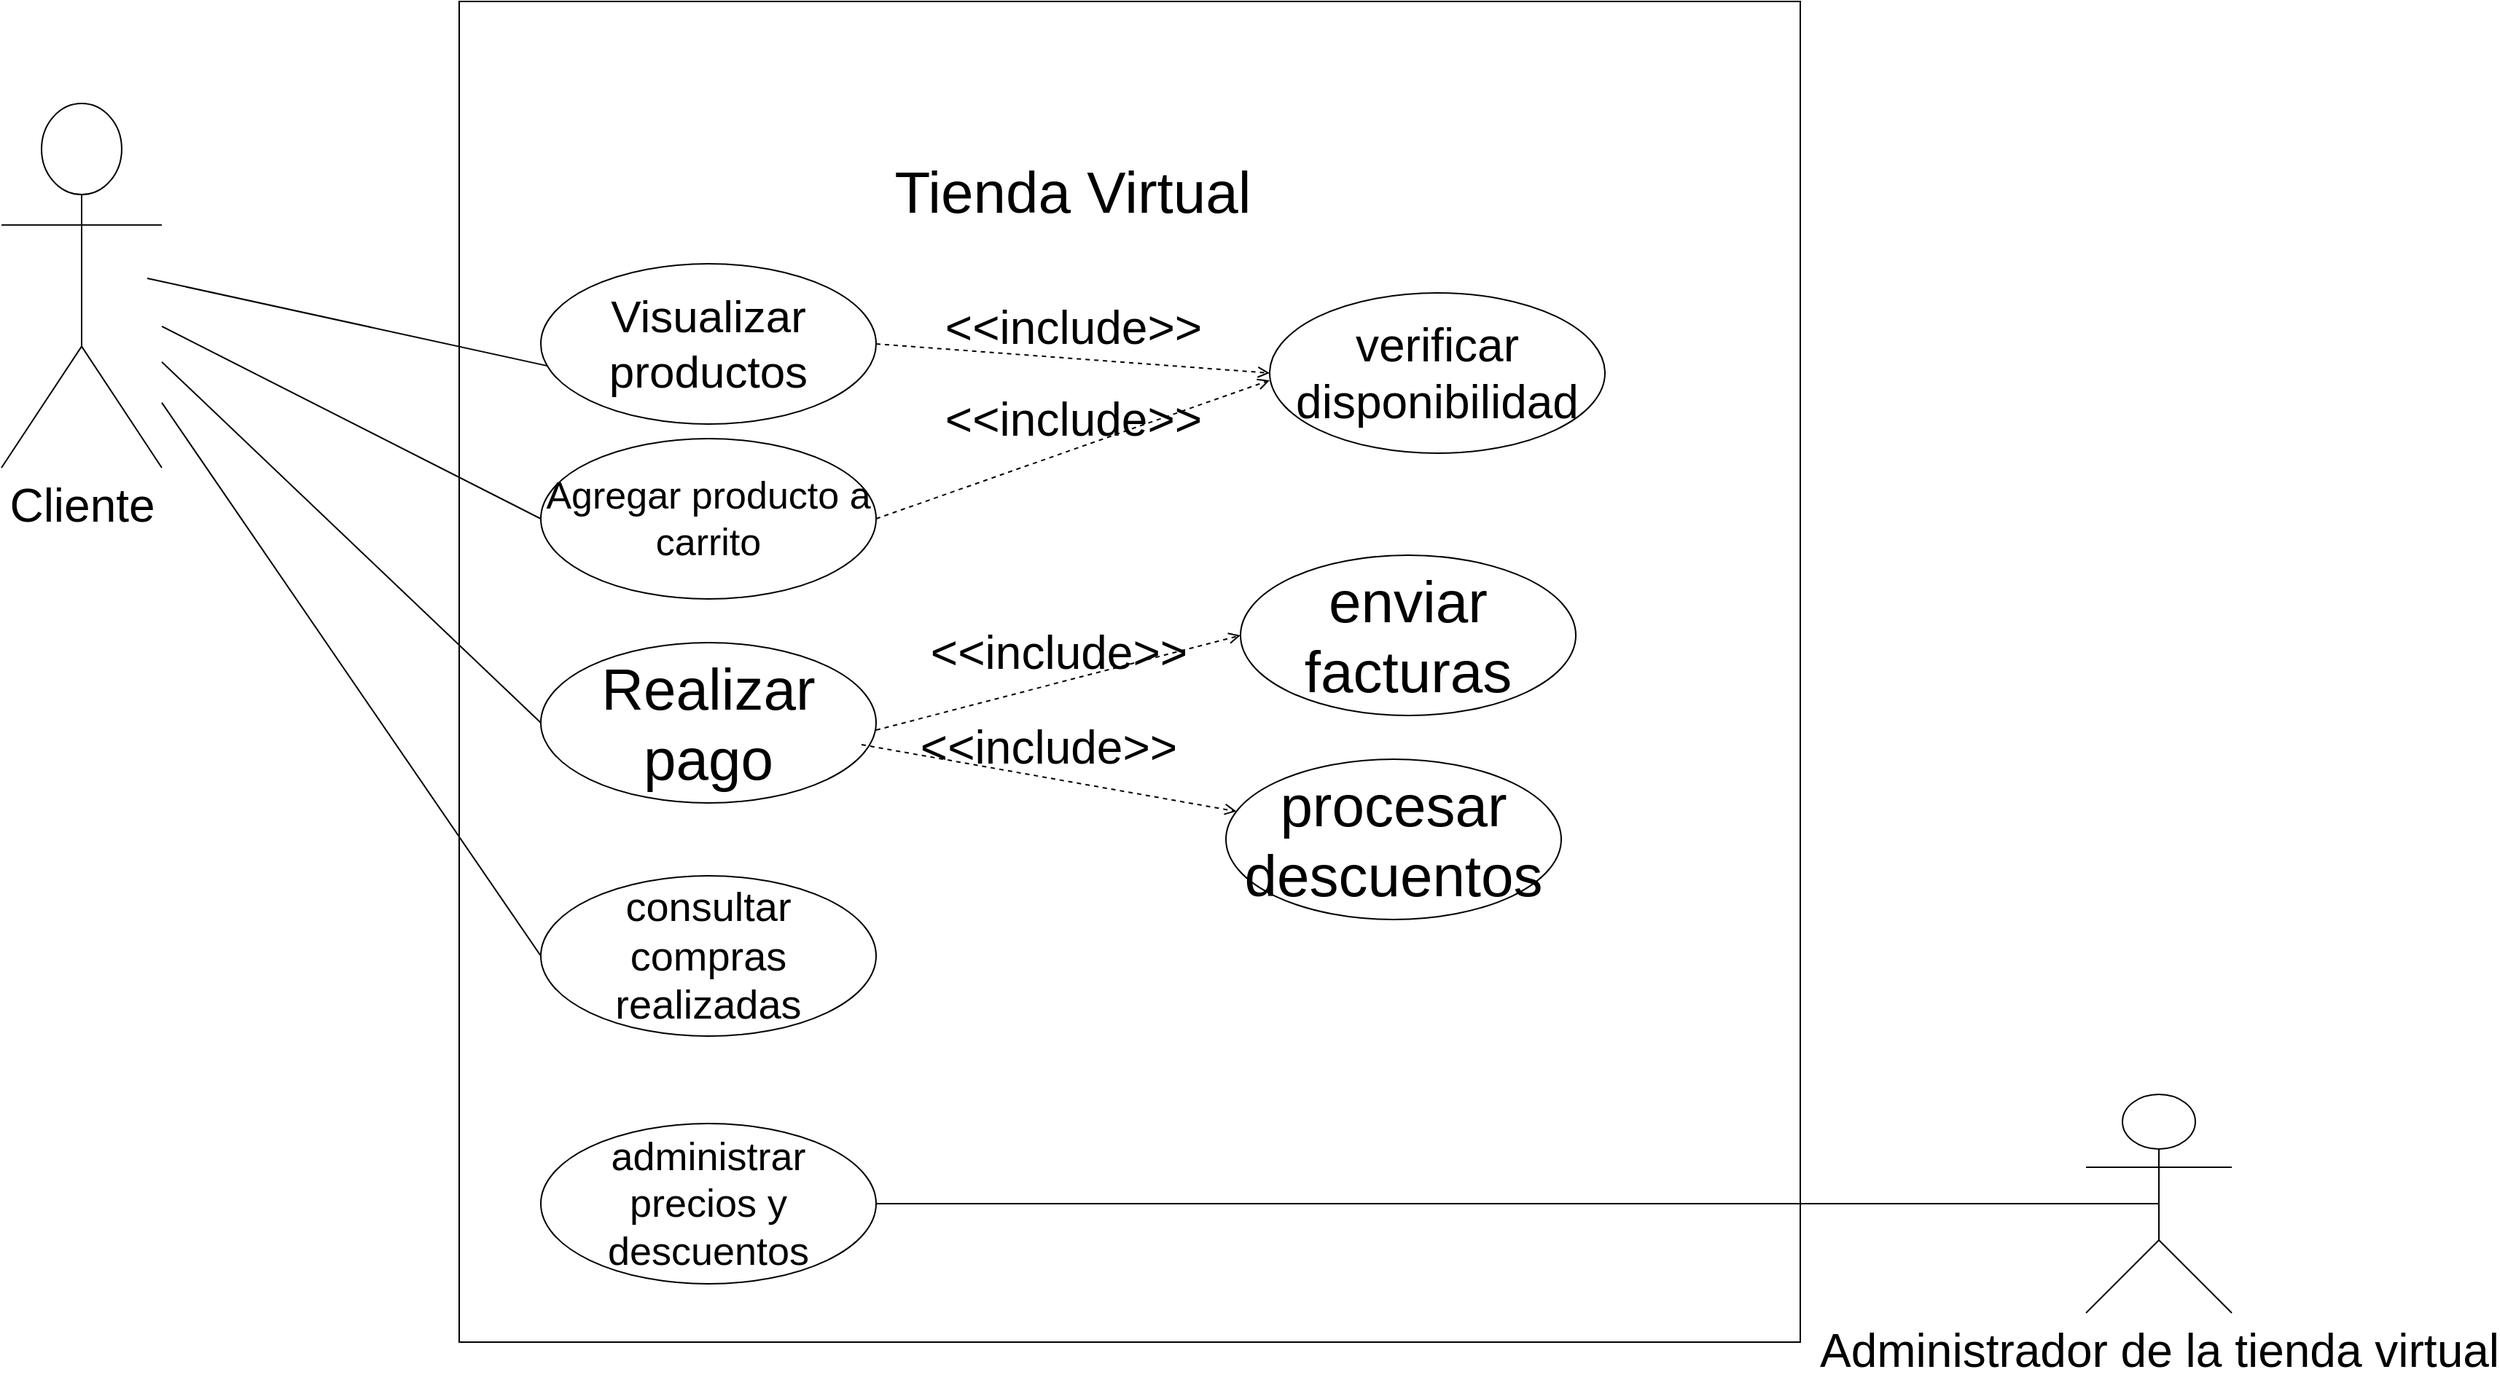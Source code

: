 <mxfile version="20.4.1" type="github">
  <diagram id="ARTT8wDrDIBYvZ-PRxDB" name="Página-1">
    <mxGraphModel dx="2585" dy="2598" grid="1" gridSize="10" guides="1" tooltips="1" connect="1" arrows="1" fold="1" page="1" pageScale="1" pageWidth="827" pageHeight="1169" math="0" shadow="0">
      <root>
        <mxCell id="0" />
        <mxCell id="1" parent="0" />
        <mxCell id="8RYeWtnaLtq7Sl97wRLK-1" value="" style="whiteSpace=wrap;html=1;aspect=fixed;" vertex="1" parent="1">
          <mxGeometry x="414" y="-750" width="920" height="920" as="geometry" />
        </mxCell>
        <mxCell id="8RYeWtnaLtq7Sl97wRLK-2" value="&lt;font style=&quot;font-size: 40px;&quot;&gt;Tienda Virtual&lt;/font&gt;" style="rounded=0;whiteSpace=wrap;html=1;strokeColor=none;" vertex="1" parent="1">
          <mxGeometry x="620" y="-650" width="430" height="60" as="geometry" />
        </mxCell>
        <mxCell id="8RYeWtnaLtq7Sl97wRLK-3" value="Visualizar productos" style="ellipse;whiteSpace=wrap;html=1;fontSize=31;strokeWidth=1;" vertex="1" parent="1">
          <mxGeometry x="470" y="-570" width="230" height="110" as="geometry" />
        </mxCell>
        <mxCell id="8RYeWtnaLtq7Sl97wRLK-4" value="Agregar producto a carrito" style="ellipse;whiteSpace=wrap;html=1;fontSize=26;" vertex="1" parent="1">
          <mxGeometry x="470" y="-450" width="230" height="110" as="geometry" />
        </mxCell>
        <mxCell id="8RYeWtnaLtq7Sl97wRLK-5" value="consultar compras realizadas" style="ellipse;whiteSpace=wrap;html=1;fontSize=28;" vertex="1" parent="1">
          <mxGeometry x="470" y="-150" width="230" height="110" as="geometry" />
        </mxCell>
        <mxCell id="8RYeWtnaLtq7Sl97wRLK-6" value="verificar disponibilidad" style="ellipse;whiteSpace=wrap;html=1;fontSize=32;" vertex="1" parent="1">
          <mxGeometry x="970" y="-550" width="230" height="110" as="geometry" />
        </mxCell>
        <mxCell id="8RYeWtnaLtq7Sl97wRLK-7" value="administrar precios y descuentos" style="ellipse;whiteSpace=wrap;html=1;fontSize=27;" vertex="1" parent="1">
          <mxGeometry x="470" y="20" width="230" height="110" as="geometry" />
        </mxCell>
        <mxCell id="8RYeWtnaLtq7Sl97wRLK-8" value="Realizar pago" style="ellipse;whiteSpace=wrap;html=1;fontSize=40;" vertex="1" parent="1">
          <mxGeometry x="470" y="-310" width="230" height="110" as="geometry" />
        </mxCell>
        <mxCell id="8RYeWtnaLtq7Sl97wRLK-9" value="procesar descuentos" style="ellipse;whiteSpace=wrap;html=1;fontSize=40;" vertex="1" parent="1">
          <mxGeometry x="940" y="-230" width="230" height="110" as="geometry" />
        </mxCell>
        <mxCell id="8RYeWtnaLtq7Sl97wRLK-10" value="enviar facturas" style="ellipse;whiteSpace=wrap;html=1;fontSize=40;" vertex="1" parent="1">
          <mxGeometry x="950" y="-370" width="230" height="110" as="geometry" />
        </mxCell>
        <mxCell id="8RYeWtnaLtq7Sl97wRLK-11" value="Cliente" style="shape=umlActor;verticalLabelPosition=bottom;verticalAlign=top;html=1;outlineConnect=0;strokeWidth=1;fontSize=32;" vertex="1" parent="1">
          <mxGeometry x="100" y="-680" width="110" height="250" as="geometry" />
        </mxCell>
        <mxCell id="8RYeWtnaLtq7Sl97wRLK-12" value="Administrador de la tienda virtual" style="shape=umlActor;verticalLabelPosition=bottom;verticalAlign=top;html=1;outlineConnect=0;strokeWidth=1;fontSize=32;" vertex="1" parent="1">
          <mxGeometry x="1530" width="100" height="150" as="geometry" />
        </mxCell>
        <mxCell id="8RYeWtnaLtq7Sl97wRLK-15" value="" style="endArrow=none;html=1;rounded=0;fontSize=32;entryX=0.5;entryY=0.5;entryDx=0;entryDy=0;entryPerimeter=0;exitX=1;exitY=0.5;exitDx=0;exitDy=0;" edge="1" parent="1" source="8RYeWtnaLtq7Sl97wRLK-7" target="8RYeWtnaLtq7Sl97wRLK-12">
          <mxGeometry width="50" height="50" relative="1" as="geometry">
            <mxPoint x="1470" y="170" as="sourcePoint" />
            <mxPoint x="1520" y="120" as="targetPoint" />
          </mxGeometry>
        </mxCell>
        <mxCell id="8RYeWtnaLtq7Sl97wRLK-21" value="&amp;lt;&amp;lt;include&amp;gt;&amp;gt;" style="html=1;verticalAlign=bottom;labelBackgroundColor=none;endArrow=open;endFill=0;dashed=1;rounded=0;fontSize=32;exitX=1;exitY=0.5;exitDx=0;exitDy=0;entryX=0;entryY=0.5;entryDx=0;entryDy=0;" edge="1" parent="1" source="8RYeWtnaLtq7Sl97wRLK-3" target="8RYeWtnaLtq7Sl97wRLK-6">
          <mxGeometry width="160" relative="1" as="geometry">
            <mxPoint x="810" y="-450" as="sourcePoint" />
            <mxPoint x="970" y="-450" as="targetPoint" />
          </mxGeometry>
        </mxCell>
        <mxCell id="8RYeWtnaLtq7Sl97wRLK-22" value="&amp;lt;&amp;lt;include&amp;gt;&amp;gt;" style="html=1;verticalAlign=bottom;labelBackgroundColor=none;endArrow=open;endFill=0;dashed=1;rounded=0;fontSize=32;exitX=1;exitY=0.5;exitDx=0;exitDy=0;" edge="1" parent="1" source="8RYeWtnaLtq7Sl97wRLK-4">
          <mxGeometry width="160" relative="1" as="geometry">
            <mxPoint x="810" y="-450" as="sourcePoint" />
            <mxPoint x="970" y="-490" as="targetPoint" />
          </mxGeometry>
        </mxCell>
        <mxCell id="8RYeWtnaLtq7Sl97wRLK-24" value="&amp;lt;&amp;lt;include&amp;gt;&amp;gt;" style="html=1;verticalAlign=bottom;labelBackgroundColor=none;endArrow=open;endFill=0;dashed=1;rounded=0;fontSize=32;entryX=0;entryY=0.5;entryDx=0;entryDy=0;" edge="1" parent="1" target="8RYeWtnaLtq7Sl97wRLK-10">
          <mxGeometry width="160" relative="1" as="geometry">
            <mxPoint x="700" y="-250" as="sourcePoint" />
            <mxPoint x="860" y="-250" as="targetPoint" />
          </mxGeometry>
        </mxCell>
        <mxCell id="8RYeWtnaLtq7Sl97wRLK-25" value="&amp;lt;&amp;lt;include&amp;gt;&amp;gt;" style="html=1;verticalAlign=bottom;labelBackgroundColor=none;endArrow=open;endFill=0;dashed=1;rounded=0;fontSize=32;" edge="1" parent="1" target="8RYeWtnaLtq7Sl97wRLK-9">
          <mxGeometry width="160" relative="1" as="geometry">
            <mxPoint x="690" y="-240" as="sourcePoint" />
            <mxPoint x="850" y="-240" as="targetPoint" />
          </mxGeometry>
        </mxCell>
        <mxCell id="8RYeWtnaLtq7Sl97wRLK-28" value="" style="endArrow=none;html=1;rounded=0;fontSize=32;entryX=0.022;entryY=0.638;entryDx=0;entryDy=0;entryPerimeter=0;" edge="1" parent="1" target="8RYeWtnaLtq7Sl97wRLK-3">
          <mxGeometry width="50" height="50" relative="1" as="geometry">
            <mxPoint x="200" y="-560" as="sourcePoint" />
            <mxPoint x="250" y="-610" as="targetPoint" />
          </mxGeometry>
        </mxCell>
        <mxCell id="8RYeWtnaLtq7Sl97wRLK-29" value="" style="endArrow=none;html=1;rounded=0;fontSize=32;entryX=0;entryY=0.5;entryDx=0;entryDy=0;" edge="1" parent="1" source="8RYeWtnaLtq7Sl97wRLK-11" target="8RYeWtnaLtq7Sl97wRLK-4">
          <mxGeometry width="50" height="50" relative="1" as="geometry">
            <mxPoint x="180" y="-510" as="sourcePoint" />
            <mxPoint x="230" y="-560" as="targetPoint" />
          </mxGeometry>
        </mxCell>
        <mxCell id="8RYeWtnaLtq7Sl97wRLK-31" value="" style="endArrow=none;html=1;rounded=0;fontSize=32;entryX=0;entryY=0.5;entryDx=0;entryDy=0;" edge="1" parent="1" source="8RYeWtnaLtq7Sl97wRLK-11" target="8RYeWtnaLtq7Sl97wRLK-8">
          <mxGeometry width="50" height="50" relative="1" as="geometry">
            <mxPoint x="190" y="-470" as="sourcePoint" />
            <mxPoint x="240" y="-520" as="targetPoint" />
          </mxGeometry>
        </mxCell>
        <mxCell id="8RYeWtnaLtq7Sl97wRLK-32" value="" style="endArrow=none;html=1;rounded=0;fontSize=32;entryX=0;entryY=0.5;entryDx=0;entryDy=0;" edge="1" parent="1" source="8RYeWtnaLtq7Sl97wRLK-11" target="8RYeWtnaLtq7Sl97wRLK-5">
          <mxGeometry width="50" height="50" relative="1" as="geometry">
            <mxPoint x="160" y="-450" as="sourcePoint" />
            <mxPoint x="210" y="-500" as="targetPoint" />
          </mxGeometry>
        </mxCell>
      </root>
    </mxGraphModel>
  </diagram>
</mxfile>
